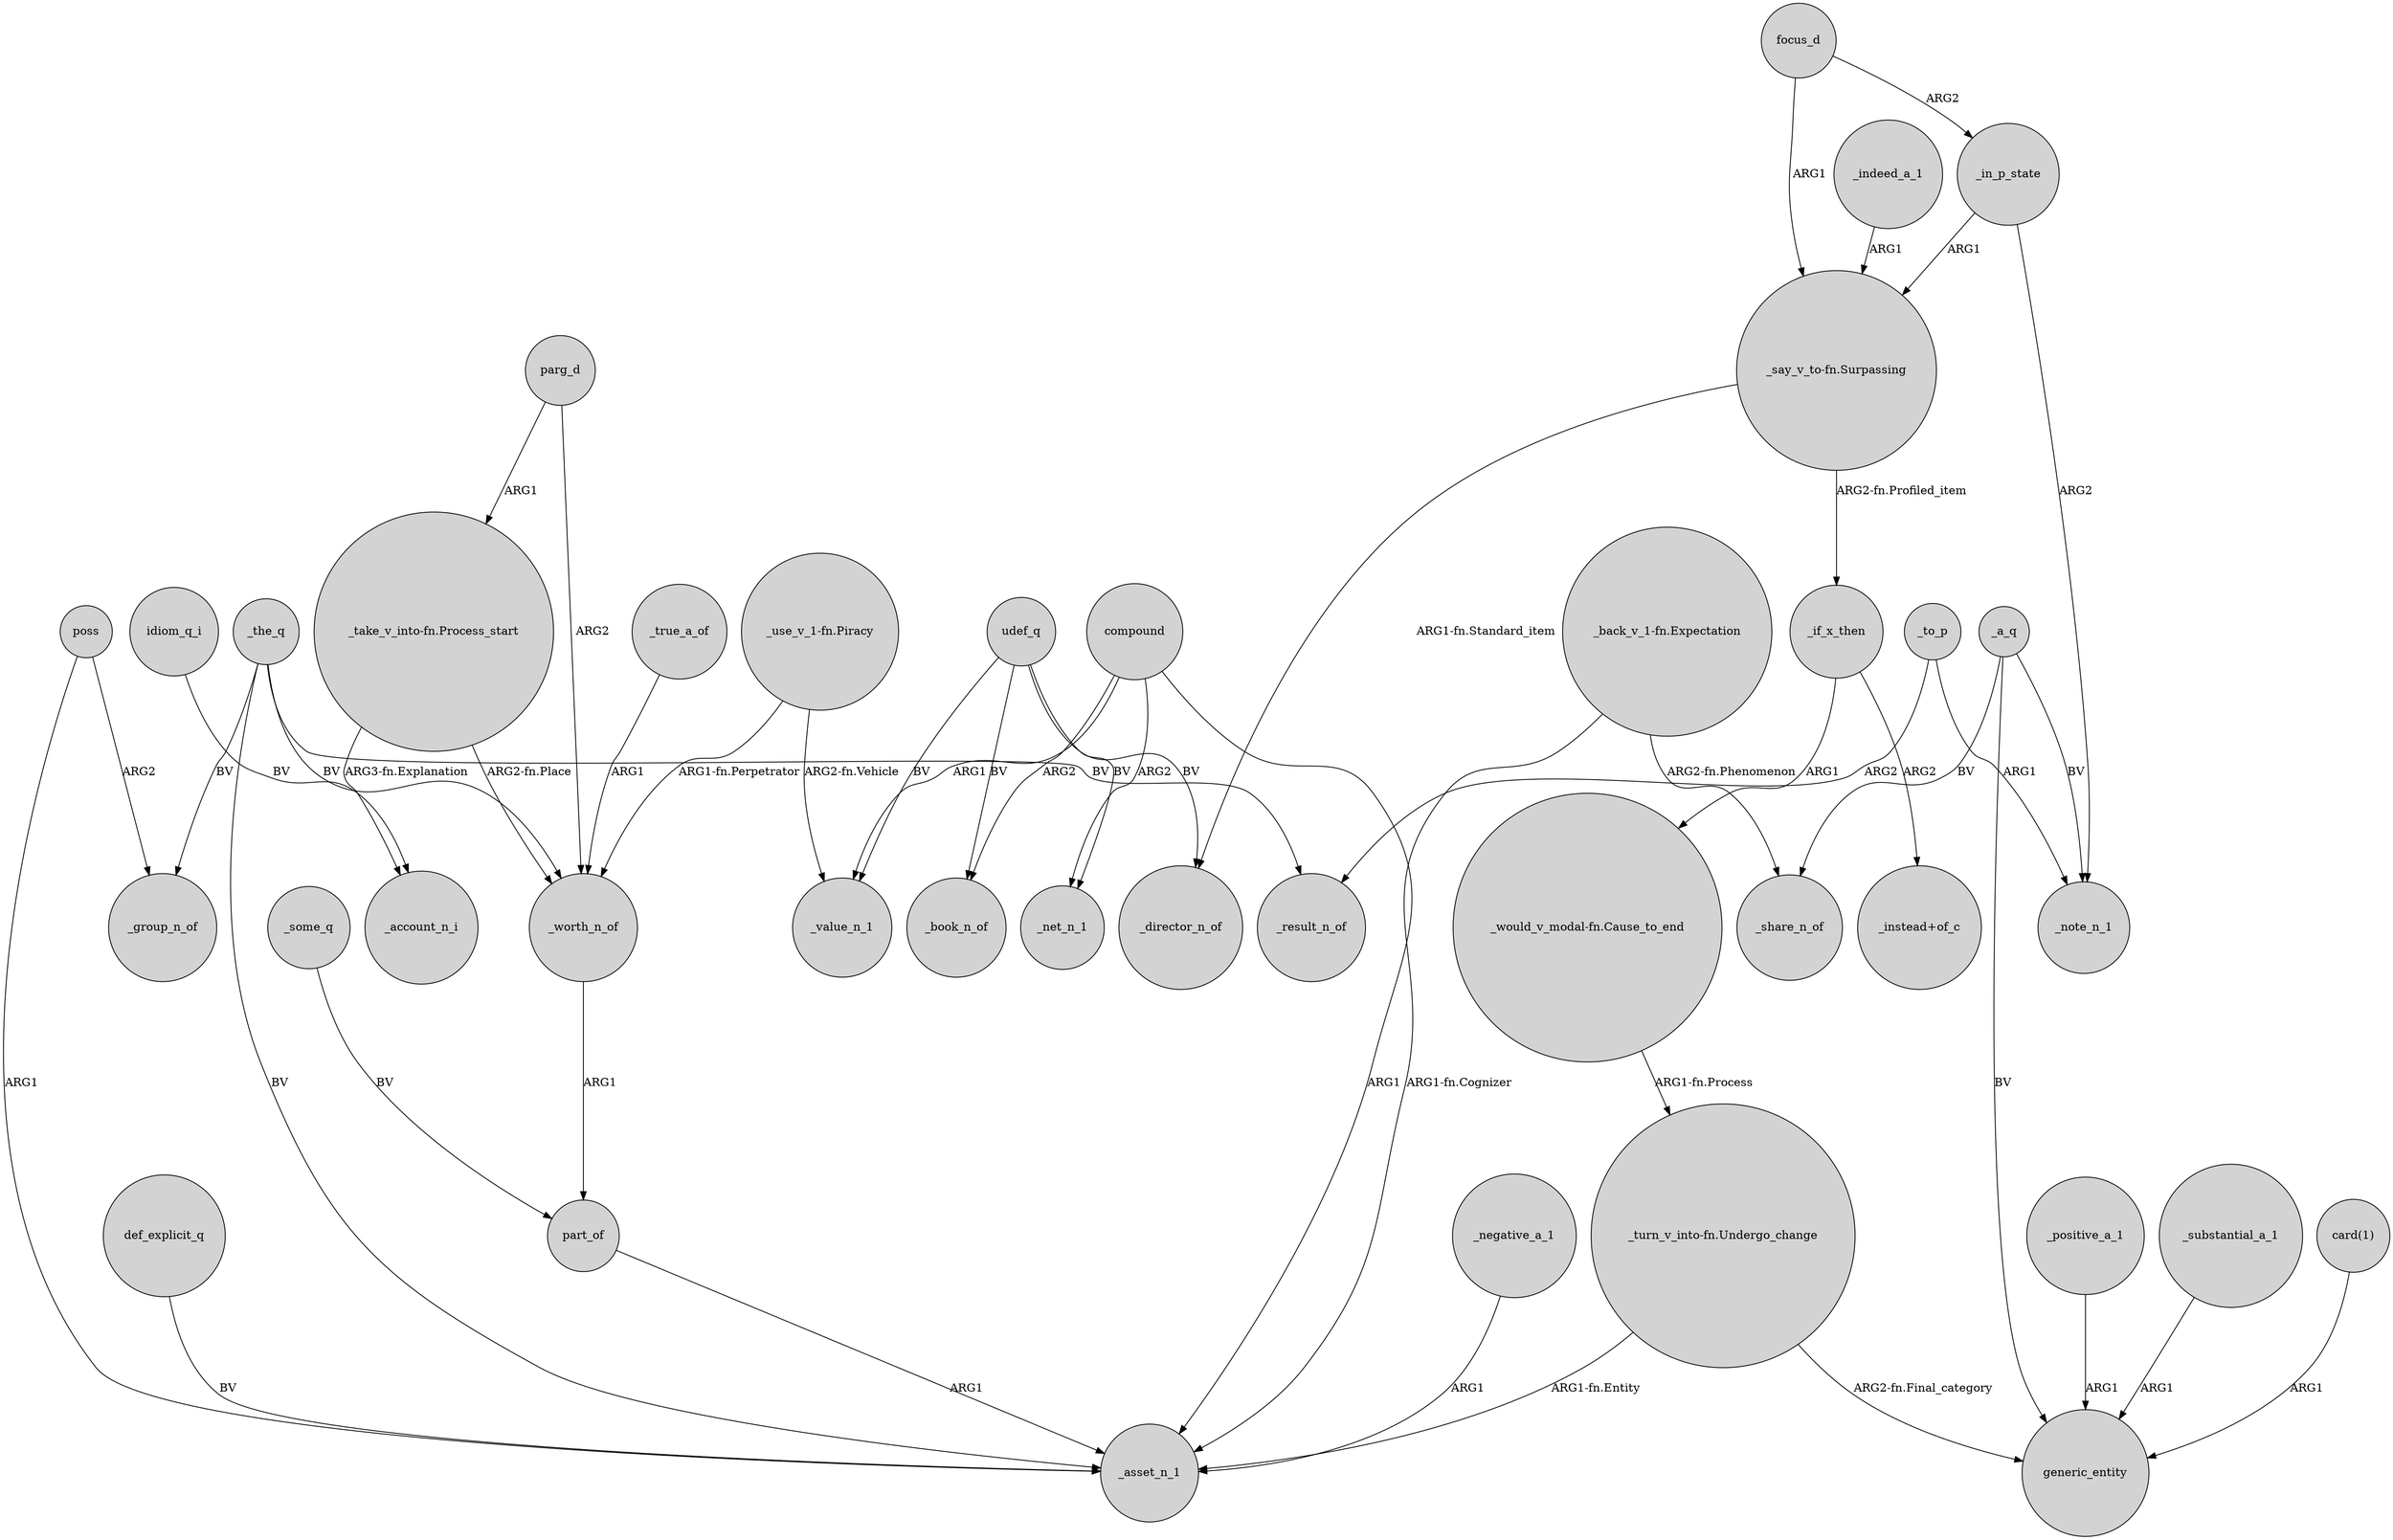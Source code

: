 digraph {
	node [shape=circle style=filled]
	_if_x_then -> "_instead+of_c" [label=ARG2]
	idiom_q_i -> _account_n_i [label=BV]
	_the_q -> _asset_n_1 [label=BV]
	udef_q -> _director_n_of [label=BV]
	_substantial_a_1 -> generic_entity [label=ARG1]
	"card(1)" -> generic_entity [label=ARG1]
	_the_q -> _worth_n_of [label=BV]
	focus_d -> _in_p_state [label=ARG2]
	"_turn_v_into-fn.Undergo_change" -> _asset_n_1 [label="ARG1-fn.Entity"]
	compound -> _net_n_1 [label=ARG2]
	part_of -> _asset_n_1 [label=ARG1]
	_negative_a_1 -> _asset_n_1 [label=ARG1]
	"_turn_v_into-fn.Undergo_change" -> generic_entity [label="ARG2-fn.Final_category"]
	"_back_v_1-fn.Expectation" -> _share_n_of [label="ARG2-fn.Phenomenon"]
	def_explicit_q -> _asset_n_1 [label=BV]
	parg_d -> _worth_n_of [label=ARG2]
	_worth_n_of -> part_of [label=ARG1]
	"_back_v_1-fn.Expectation" -> _asset_n_1 [label="ARG1-fn.Cognizer"]
	udef_q -> _value_n_1 [label=BV]
	_a_q -> _share_n_of [label=BV]
	poss -> _group_n_of [label=ARG2]
	_true_a_of -> _worth_n_of [label=ARG1]
	_indeed_a_1 -> "_say_v_to-fn.Surpassing" [label=ARG1]
	udef_q -> _book_n_of [label=BV]
	poss -> _asset_n_1 [label=ARG1]
	_positive_a_1 -> generic_entity [label=ARG1]
	"_take_v_into-fn.Process_start" -> _account_n_i [label="ARG3-fn.Explanation"]
	_a_q -> generic_entity [label=BV]
	compound -> _book_n_of [label=ARG2]
	udef_q -> _net_n_1 [label=BV]
	_the_q -> _result_n_of [label=BV]
	_the_q -> _group_n_of [label=BV]
	_a_q -> _note_n_1 [label=BV]
	"_take_v_into-fn.Process_start" -> _worth_n_of [label="ARG2-fn.Place"]
	"_say_v_to-fn.Surpassing" -> _director_n_of [label="ARG1-fn.Standard_item"]
	_in_p_state -> "_say_v_to-fn.Surpassing" [label=ARG1]
	"_say_v_to-fn.Surpassing" -> _if_x_then [label="ARG2-fn.Profiled_item"]
	_some_q -> part_of [label=BV]
	compound -> _asset_n_1 [label=ARG1]
	_to_p -> _result_n_of [label=ARG2]
	"_would_v_modal-fn.Cause_to_end" -> "_turn_v_into-fn.Undergo_change" [label="ARG1-fn.Process"]
	focus_d -> "_say_v_to-fn.Surpassing" [label=ARG1]
	compound -> _value_n_1 [label=ARG1]
	parg_d -> "_take_v_into-fn.Process_start" [label=ARG1]
	_to_p -> _note_n_1 [label=ARG1]
	"_use_v_1-fn.Piracy" -> _worth_n_of [label="ARG1-fn.Perpetrator"]
	_in_p_state -> _note_n_1 [label=ARG2]
	_if_x_then -> "_would_v_modal-fn.Cause_to_end" [label=ARG1]
	"_use_v_1-fn.Piracy" -> _value_n_1 [label="ARG2-fn.Vehicle"]
}
